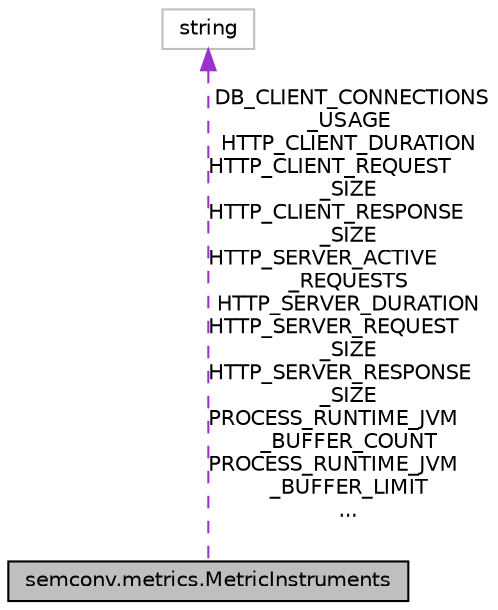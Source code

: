 digraph "semconv.metrics.MetricInstruments"
{
 // LATEX_PDF_SIZE
  edge [fontname="Helvetica",fontsize="10",labelfontname="Helvetica",labelfontsize="10"];
  node [fontname="Helvetica",fontsize="10",shape=record];
  Node1 [label="semconv.metrics.MetricInstruments",height=0.2,width=0.4,color="black", fillcolor="grey75", style="filled", fontcolor="black",tooltip=" "];
  Node2 -> Node1 [dir="back",color="darkorchid3",fontsize="10",style="dashed",label=" DB_CLIENT_CONNECTIONS\l_USAGE\nHTTP_CLIENT_DURATION\nHTTP_CLIENT_REQUEST\l_SIZE\nHTTP_CLIENT_RESPONSE\l_SIZE\nHTTP_SERVER_ACTIVE\l_REQUESTS\nHTTP_SERVER_DURATION\nHTTP_SERVER_REQUEST\l_SIZE\nHTTP_SERVER_RESPONSE\l_SIZE\nPROCESS_RUNTIME_JVM\l_BUFFER_COUNT\nPROCESS_RUNTIME_JVM\l_BUFFER_LIMIT\n..." ,fontname="Helvetica"];
  Node2 [label="string",height=0.2,width=0.4,color="grey75", fillcolor="white", style="filled",tooltip=" "];
}
